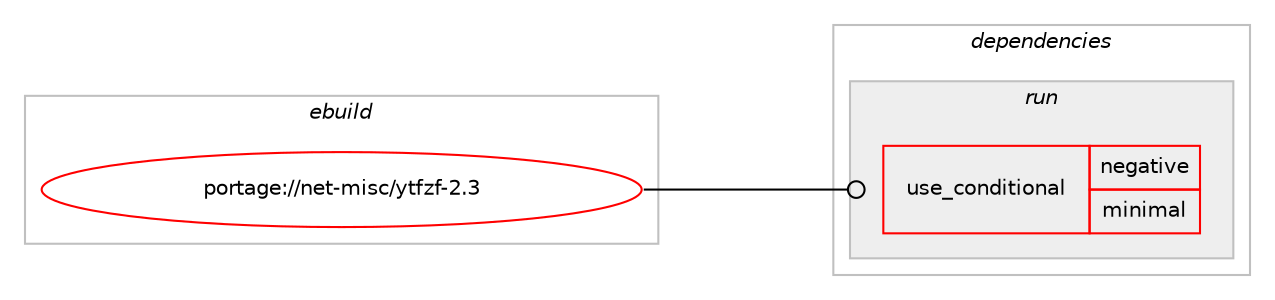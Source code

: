 digraph prolog {

# *************
# Graph options
# *************

newrank=true;
concentrate=true;
compound=true;
graph [rankdir=LR,fontname=Helvetica,fontsize=10,ranksep=1.5];#, ranksep=2.5, nodesep=0.2];
edge  [arrowhead=vee];
node  [fontname=Helvetica,fontsize=10];

# **********
# The ebuild
# **********

subgraph cluster_leftcol {
color=gray;
rank=same;
label=<<i>ebuild</i>>;
id [label="portage://net-misc/ytfzf-2.3", color=red, width=4, href="../net-misc/ytfzf-2.3.svg"];
}

# ****************
# The dependencies
# ****************

subgraph cluster_midcol {
color=gray;
label=<<i>dependencies</i>>;
subgraph cluster_compile {
fillcolor="#eeeeee";
style=filled;
label=<<i>compile</i>>;
}
subgraph cluster_compileandrun {
fillcolor="#eeeeee";
style=filled;
label=<<i>compile and run</i>>;
}
subgraph cluster_run {
fillcolor="#eeeeee";
style=filled;
label=<<i>run</i>>;
subgraph cond209 {
dependency257 [label=<<TABLE BORDER="0" CELLBORDER="1" CELLSPACING="0" CELLPADDING="4"><TR><TD ROWSPAN="3" CELLPADDING="10">use_conditional</TD></TR><TR><TD>negative</TD></TR><TR><TD>minimal</TD></TR></TABLE>>, shape=none, color=red];
# *** BEGIN UNKNOWN DEPENDENCY TYPE (TODO) ***
# dependency257 -> package_dependency(portage://net-misc/ytfzf-2.3,run,no,app-shells,fzf,none,[,,],[],[])
# *** END UNKNOWN DEPENDENCY TYPE (TODO) ***

# *** BEGIN UNKNOWN DEPENDENCY TYPE (TODO) ***
# dependency257 -> package_dependency(portage://net-misc/ytfzf-2.3,run,no,media-video,mpv,none,[,,],[],[use(enable(lua),none)])
# *** END UNKNOWN DEPENDENCY TYPE (TODO) ***

# *** BEGIN UNKNOWN DEPENDENCY TYPE (TODO) ***
# dependency257 -> package_dependency(portage://net-misc/ytfzf-2.3,run,no,net-misc,yt-dlp,none,[,,],[],[])
# *** END UNKNOWN DEPENDENCY TYPE (TODO) ***

}
id:e -> dependency257:w [weight=20,style="solid",arrowhead="odot"];
# *** BEGIN UNKNOWN DEPENDENCY TYPE (TODO) ***
# id -> package_dependency(portage://net-misc/ytfzf-2.3,run,no,app-misc,jq,none,[,,],[],[])
# *** END UNKNOWN DEPENDENCY TYPE (TODO) ***

# *** BEGIN UNKNOWN DEPENDENCY TYPE (TODO) ***
# id -> package_dependency(portage://net-misc/ytfzf-2.3,run,no,net-misc,curl,none,[,,],[],[use(enable(ssl),none)])
# *** END UNKNOWN DEPENDENCY TYPE (TODO) ***

# *** BEGIN UNKNOWN DEPENDENCY TYPE (TODO) ***
# id -> package_dependency(portage://net-misc/ytfzf-2.3,run,no,virtual,awk,none,[,,],[],[])
# *** END UNKNOWN DEPENDENCY TYPE (TODO) ***

}
}

# **************
# The candidates
# **************

subgraph cluster_choices {
rank=same;
color=gray;
label=<<i>candidates</i>>;

}

}
